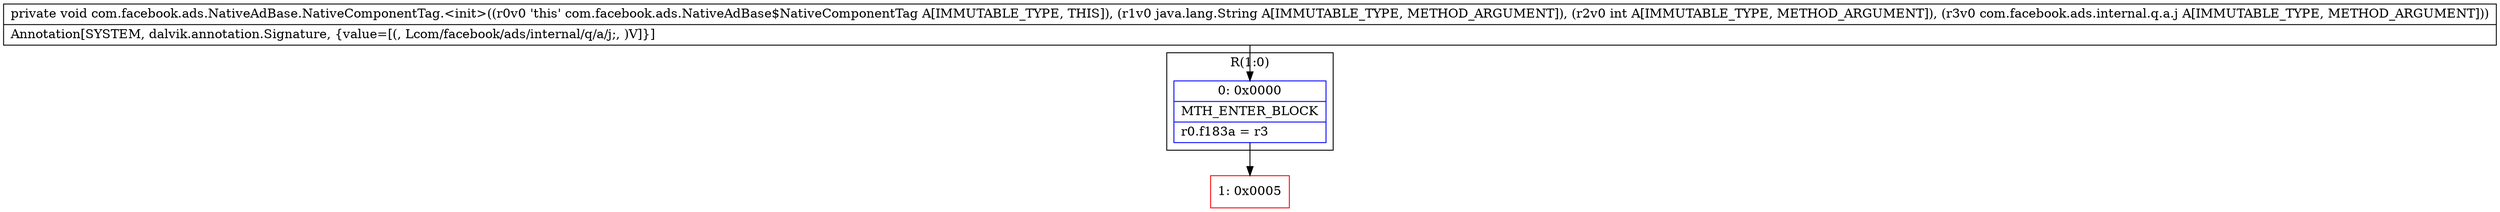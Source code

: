 digraph "CFG forcom.facebook.ads.NativeAdBase.NativeComponentTag.\<init\>(Ljava\/lang\/String;ILcom\/facebook\/ads\/internal\/q\/a\/j;)V" {
subgraph cluster_Region_628863422 {
label = "R(1:0)";
node [shape=record,color=blue];
Node_0 [shape=record,label="{0\:\ 0x0000|MTH_ENTER_BLOCK\l|r0.f183a = r3\l}"];
}
Node_1 [shape=record,color=red,label="{1\:\ 0x0005}"];
MethodNode[shape=record,label="{private void com.facebook.ads.NativeAdBase.NativeComponentTag.\<init\>((r0v0 'this' com.facebook.ads.NativeAdBase$NativeComponentTag A[IMMUTABLE_TYPE, THIS]), (r1v0 java.lang.String A[IMMUTABLE_TYPE, METHOD_ARGUMENT]), (r2v0 int A[IMMUTABLE_TYPE, METHOD_ARGUMENT]), (r3v0 com.facebook.ads.internal.q.a.j A[IMMUTABLE_TYPE, METHOD_ARGUMENT]))  | Annotation[SYSTEM, dalvik.annotation.Signature, \{value=[(, Lcom\/facebook\/ads\/internal\/q\/a\/j;, )V]\}]\l}"];
MethodNode -> Node_0;
Node_0 -> Node_1;
}

